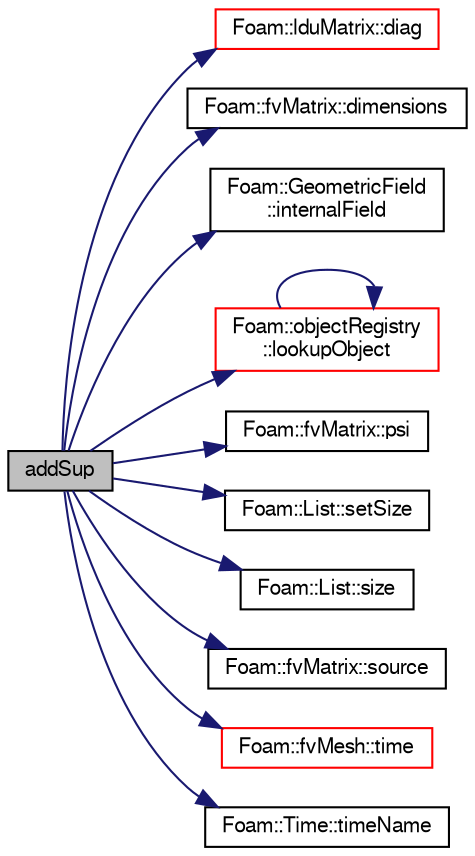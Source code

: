 digraph "addSup"
{
  bgcolor="transparent";
  edge [fontname="FreeSans",fontsize="10",labelfontname="FreeSans",labelfontsize="10"];
  node [fontname="FreeSans",fontsize="10",shape=record];
  rankdir="LR";
  Node778 [label="addSup",height=0.2,width=0.4,color="black", fillcolor="grey75", style="filled", fontcolor="black"];
  Node778 -> Node779 [color="midnightblue",fontsize="10",style="solid",fontname="FreeSans"];
  Node779 [label="Foam::lduMatrix::diag",height=0.2,width=0.4,color="red",URL="$a26882.html#a9140aaa9630c2cba2fe28369a649f2f0"];
  Node778 -> Node782 [color="midnightblue",fontsize="10",style="solid",fontname="FreeSans"];
  Node782 [label="Foam::fvMatrix::dimensions",height=0.2,width=0.4,color="black",URL="$a22358.html#ae432f961c8f2aeef6aa64fbbed5e70ea"];
  Node778 -> Node783 [color="midnightblue",fontsize="10",style="solid",fontname="FreeSans"];
  Node783 [label="Foam::GeometricField\l::internalField",height=0.2,width=0.4,color="black",URL="$a22434.html#a9536140d36d69bbac40496f6b817aa0a",tooltip="Return internal field. "];
  Node778 -> Node784 [color="midnightblue",fontsize="10",style="solid",fontname="FreeSans"];
  Node784 [label="Foam::objectRegistry\l::lookupObject",height=0.2,width=0.4,color="red",URL="$a26326.html#a8b49296f8410366342c524250612c2aa",tooltip="Lookup and return the object of the given Type. "];
  Node784 -> Node784 [color="midnightblue",fontsize="10",style="solid",fontname="FreeSans"];
  Node778 -> Node838 [color="midnightblue",fontsize="10",style="solid",fontname="FreeSans"];
  Node838 [label="Foam::fvMatrix::psi",height=0.2,width=0.4,color="black",URL="$a22358.html#a746a21ead7ed7561097637595338028c"];
  Node778 -> Node839 [color="midnightblue",fontsize="10",style="solid",fontname="FreeSans"];
  Node839 [label="Foam::List::setSize",height=0.2,width=0.4,color="black",URL="$a25694.html#aedb985ffeaf1bdbfeccc2a8730405703",tooltip="Reset size of List. "];
  Node778 -> Node840 [color="midnightblue",fontsize="10",style="solid",fontname="FreeSans"];
  Node840 [label="Foam::List::size",height=0.2,width=0.4,color="black",URL="$a25694.html#a8a5f6fa29bd4b500caf186f60245b384",tooltip="Override size to be inconsistent with allocated storage. "];
  Node778 -> Node841 [color="midnightblue",fontsize="10",style="solid",fontname="FreeSans"];
  Node841 [label="Foam::fvMatrix::source",height=0.2,width=0.4,color="black",URL="$a22358.html#a4c49d61a0e11bbdadf6646dbe3740560"];
  Node778 -> Node842 [color="midnightblue",fontsize="10",style="solid",fontname="FreeSans"];
  Node842 [label="Foam::fvMesh::time",height=0.2,width=0.4,color="red",URL="$a22766.html#a0d94096809fe3376b29a2a29ca11bb18",tooltip="Return the top-level database. "];
  Node778 -> Node844 [color="midnightblue",fontsize="10",style="solid",fontname="FreeSans"];
  Node844 [label="Foam::Time::timeName",height=0.2,width=0.4,color="black",URL="$a26350.html#ad9d86fef6eca18797c786726cf925179",tooltip="Return time name of given scalar time. "];
}
